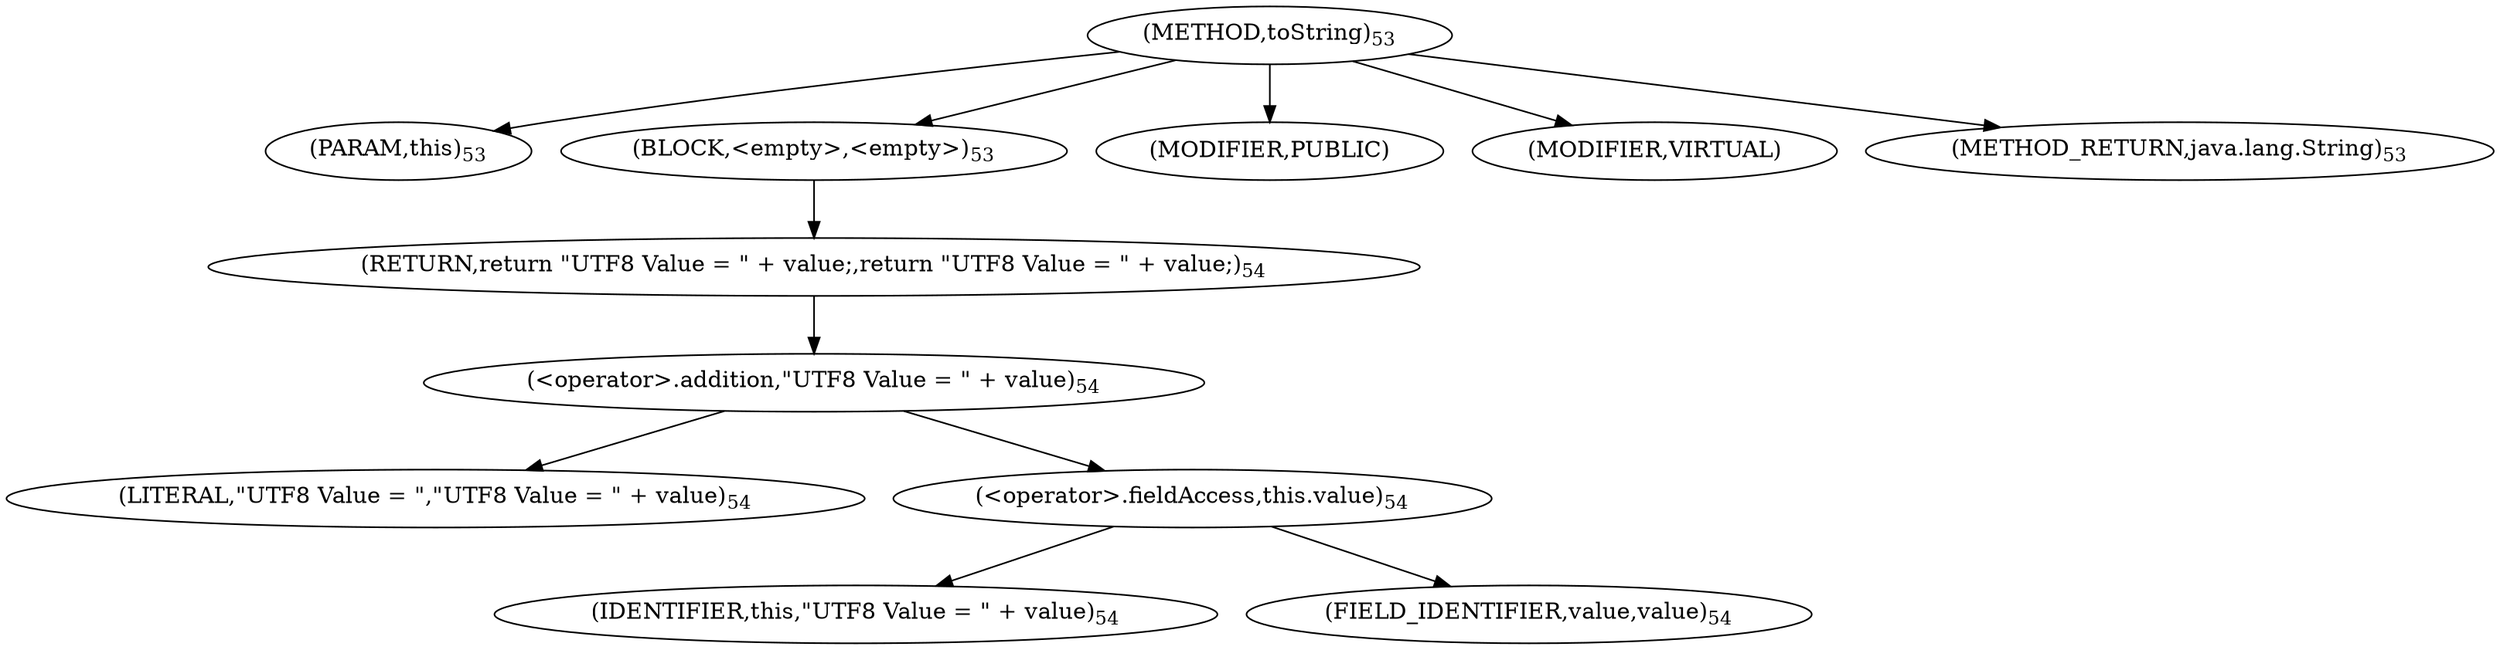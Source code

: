digraph "toString" {  
"33" [label = <(METHOD,toString)<SUB>53</SUB>> ]
"34" [label = <(PARAM,this)<SUB>53</SUB>> ]
"35" [label = <(BLOCK,&lt;empty&gt;,&lt;empty&gt;)<SUB>53</SUB>> ]
"36" [label = <(RETURN,return &quot;UTF8 Value = &quot; + value;,return &quot;UTF8 Value = &quot; + value;)<SUB>54</SUB>> ]
"37" [label = <(&lt;operator&gt;.addition,&quot;UTF8 Value = &quot; + value)<SUB>54</SUB>> ]
"38" [label = <(LITERAL,&quot;UTF8 Value = &quot;,&quot;UTF8 Value = &quot; + value)<SUB>54</SUB>> ]
"39" [label = <(&lt;operator&gt;.fieldAccess,this.value)<SUB>54</SUB>> ]
"40" [label = <(IDENTIFIER,this,&quot;UTF8 Value = &quot; + value)<SUB>54</SUB>> ]
"41" [label = <(FIELD_IDENTIFIER,value,value)<SUB>54</SUB>> ]
"42" [label = <(MODIFIER,PUBLIC)> ]
"43" [label = <(MODIFIER,VIRTUAL)> ]
"44" [label = <(METHOD_RETURN,java.lang.String)<SUB>53</SUB>> ]
  "33" -> "34" 
  "33" -> "35" 
  "33" -> "42" 
  "33" -> "43" 
  "33" -> "44" 
  "35" -> "36" 
  "36" -> "37" 
  "37" -> "38" 
  "37" -> "39" 
  "39" -> "40" 
  "39" -> "41" 
}
